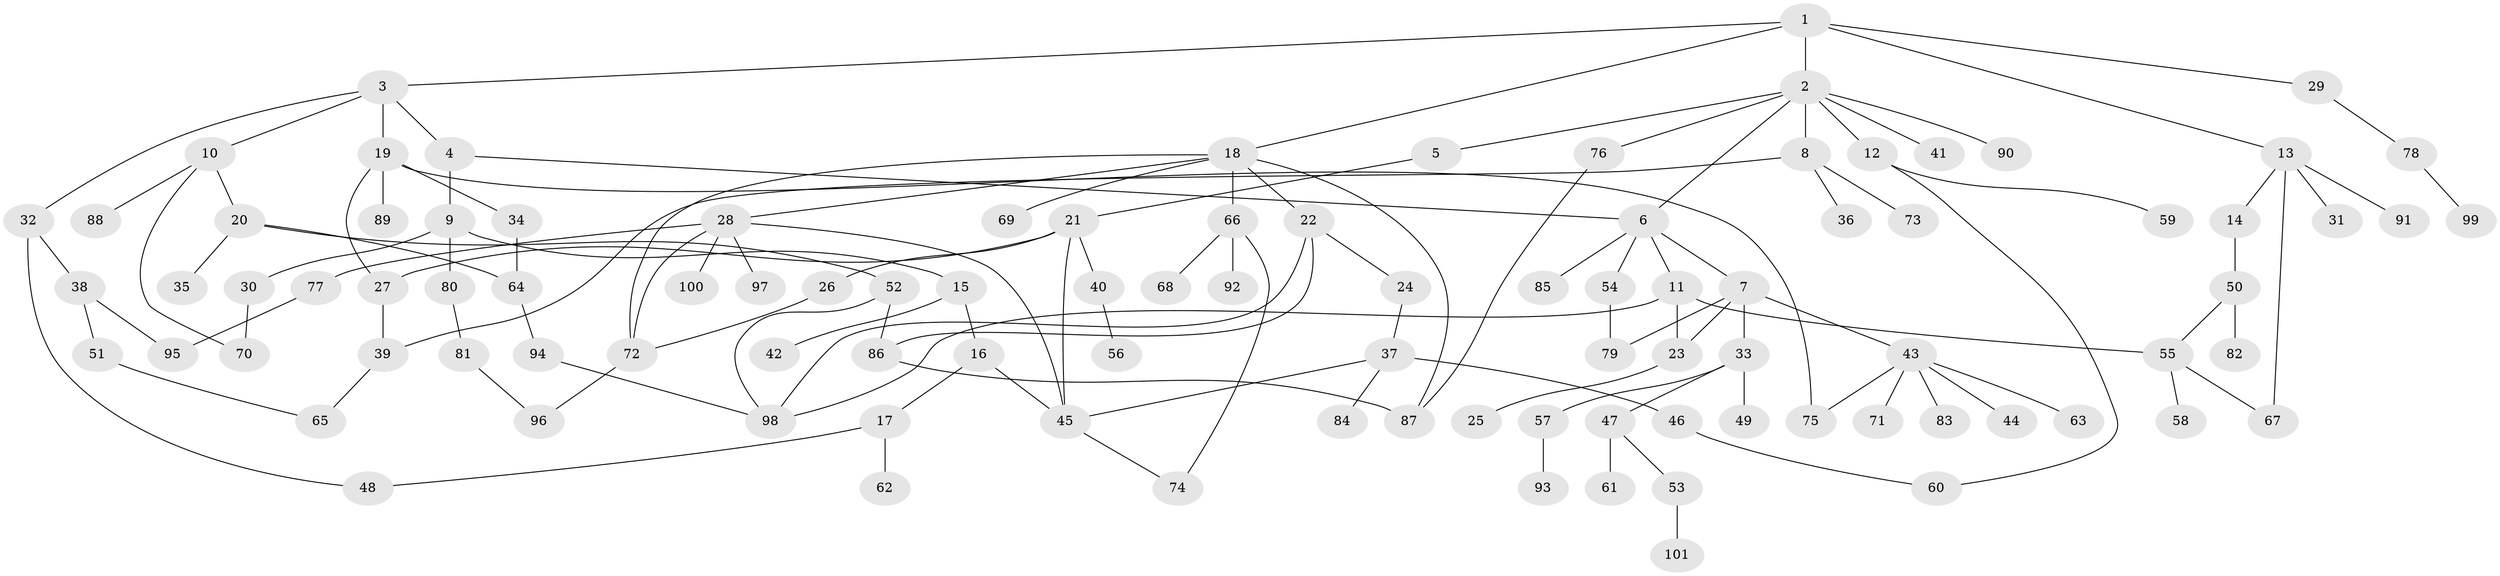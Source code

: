 // coarse degree distribution, {5: 0.13846153846153847, 8: 0.015384615384615385, 6: 0.06153846153846154, 3: 0.18461538461538463, 2: 0.24615384615384617, 4: 0.06153846153846154, 1: 0.2923076923076923}
// Generated by graph-tools (version 1.1) at 2025/41/03/06/25 10:41:31]
// undirected, 101 vertices, 127 edges
graph export_dot {
graph [start="1"]
  node [color=gray90,style=filled];
  1;
  2;
  3;
  4;
  5;
  6;
  7;
  8;
  9;
  10;
  11;
  12;
  13;
  14;
  15;
  16;
  17;
  18;
  19;
  20;
  21;
  22;
  23;
  24;
  25;
  26;
  27;
  28;
  29;
  30;
  31;
  32;
  33;
  34;
  35;
  36;
  37;
  38;
  39;
  40;
  41;
  42;
  43;
  44;
  45;
  46;
  47;
  48;
  49;
  50;
  51;
  52;
  53;
  54;
  55;
  56;
  57;
  58;
  59;
  60;
  61;
  62;
  63;
  64;
  65;
  66;
  67;
  68;
  69;
  70;
  71;
  72;
  73;
  74;
  75;
  76;
  77;
  78;
  79;
  80;
  81;
  82;
  83;
  84;
  85;
  86;
  87;
  88;
  89;
  90;
  91;
  92;
  93;
  94;
  95;
  96;
  97;
  98;
  99;
  100;
  101;
  1 -- 2;
  1 -- 3;
  1 -- 13;
  1 -- 18;
  1 -- 29;
  2 -- 5;
  2 -- 8;
  2 -- 12;
  2 -- 41;
  2 -- 76;
  2 -- 90;
  2 -- 6;
  3 -- 4;
  3 -- 10;
  3 -- 19;
  3 -- 32;
  4 -- 6;
  4 -- 9;
  5 -- 21;
  6 -- 7;
  6 -- 11;
  6 -- 54;
  6 -- 85;
  7 -- 23;
  7 -- 33;
  7 -- 43;
  7 -- 79;
  8 -- 36;
  8 -- 73;
  8 -- 39;
  9 -- 15;
  9 -- 30;
  9 -- 80;
  10 -- 20;
  10 -- 88;
  10 -- 70;
  11 -- 55;
  11 -- 23;
  11 -- 98;
  12 -- 59;
  12 -- 60;
  13 -- 14;
  13 -- 31;
  13 -- 67;
  13 -- 91;
  14 -- 50;
  15 -- 16;
  15 -- 42;
  16 -- 17;
  16 -- 45;
  17 -- 48;
  17 -- 62;
  18 -- 22;
  18 -- 28;
  18 -- 66;
  18 -- 69;
  18 -- 72;
  18 -- 87;
  19 -- 27;
  19 -- 34;
  19 -- 89;
  19 -- 75;
  20 -- 35;
  20 -- 52;
  20 -- 64;
  21 -- 26;
  21 -- 40;
  21 -- 45;
  21 -- 27;
  22 -- 24;
  22 -- 98;
  22 -- 86;
  23 -- 25;
  24 -- 37;
  26 -- 72;
  27 -- 39;
  28 -- 72;
  28 -- 77;
  28 -- 97;
  28 -- 100;
  28 -- 45;
  29 -- 78;
  30 -- 70;
  32 -- 38;
  32 -- 48;
  33 -- 47;
  33 -- 49;
  33 -- 57;
  34 -- 64;
  37 -- 45;
  37 -- 46;
  37 -- 84;
  38 -- 51;
  38 -- 95;
  39 -- 65;
  40 -- 56;
  43 -- 44;
  43 -- 63;
  43 -- 71;
  43 -- 75;
  43 -- 83;
  45 -- 74;
  46 -- 60;
  47 -- 53;
  47 -- 61;
  50 -- 82;
  50 -- 55;
  51 -- 65;
  52 -- 86;
  52 -- 98;
  53 -- 101;
  54 -- 79;
  55 -- 58;
  55 -- 67;
  57 -- 93;
  64 -- 94;
  66 -- 68;
  66 -- 74;
  66 -- 92;
  72 -- 96;
  76 -- 87;
  77 -- 95;
  78 -- 99;
  80 -- 81;
  81 -- 96;
  86 -- 87;
  94 -- 98;
}
